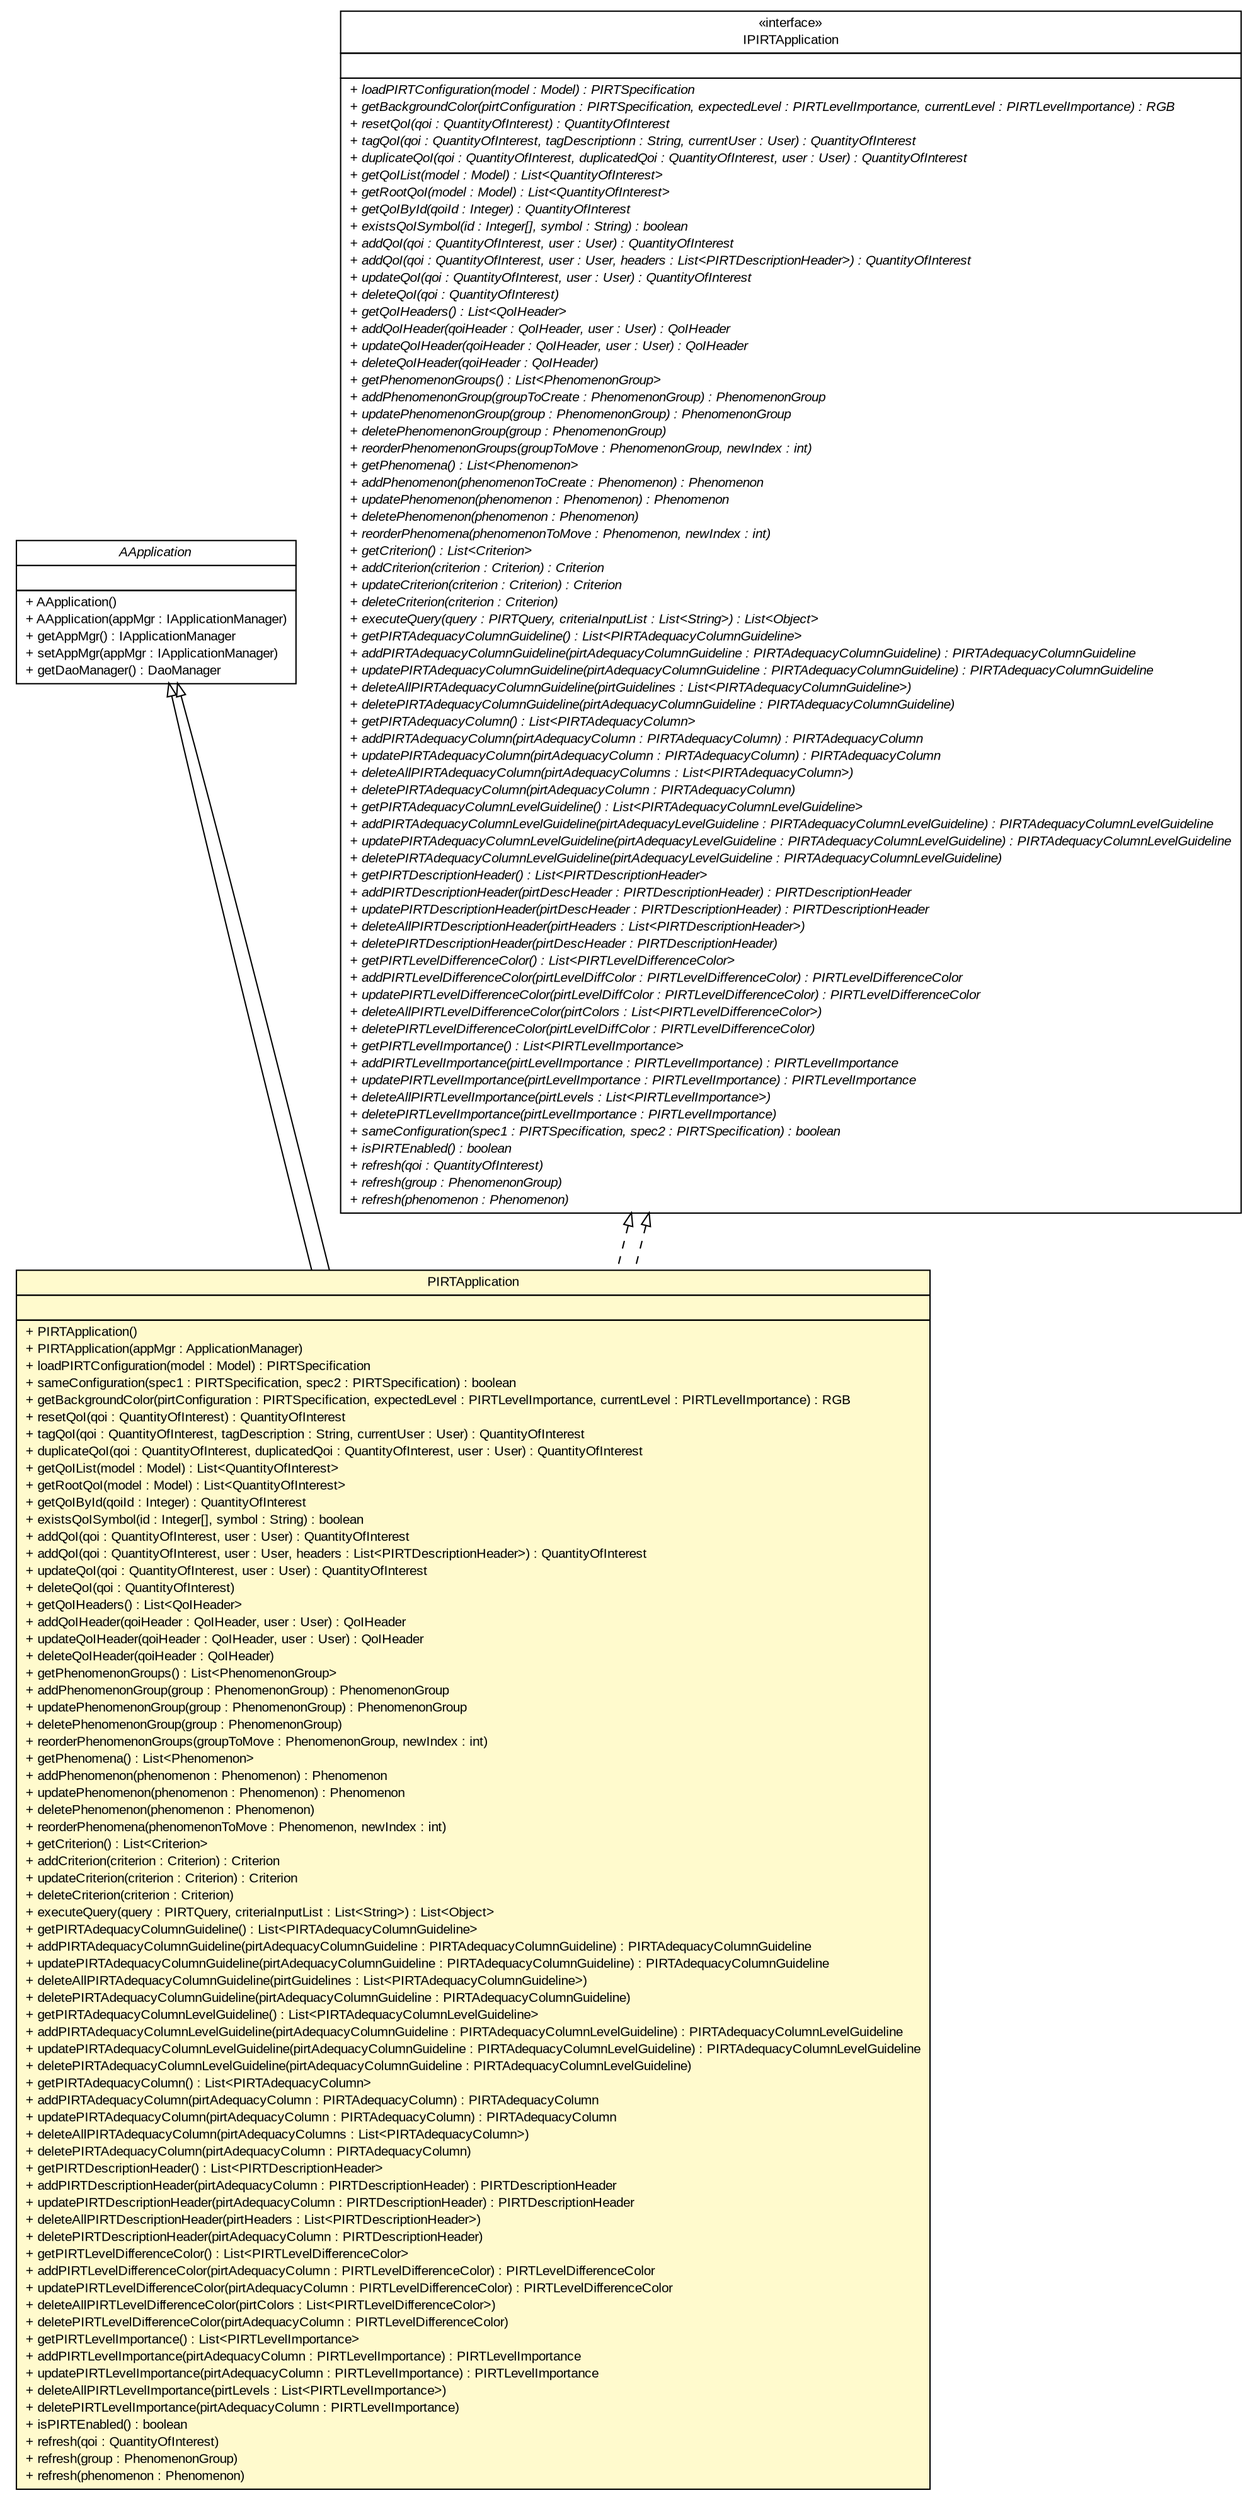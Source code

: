 #!/usr/local/bin/dot
#
# Class diagram 
# Generated by UMLGraph version R5_6-24-gf6e263 (http://www.umlgraph.org/)
#

digraph G {
	edge [fontname="arial",fontsize=10,labelfontname="arial",labelfontsize=10];
	node [fontname="arial",fontsize=10,shape=plaintext];
	nodesep=0.25;
	ranksep=0.5;
	// gov.sandia.cf.application.AApplication
	c317725 [label=<<table title="gov.sandia.cf.application.AApplication" border="0" cellborder="1" cellspacing="0" cellpadding="2" port="p" href="../AApplication.html">
		<tr><td><table border="0" cellspacing="0" cellpadding="1">
<tr><td align="center" balign="center"><font face="arial italic"> AApplication </font></td></tr>
		</table></td></tr>
		<tr><td><table border="0" cellspacing="0" cellpadding="1">
<tr><td align="left" balign="left">  </td></tr>
		</table></td></tr>
		<tr><td><table border="0" cellspacing="0" cellpadding="1">
<tr><td align="left" balign="left"> + AApplication() </td></tr>
<tr><td align="left" balign="left"> + AApplication(appMgr : IApplicationManager) </td></tr>
<tr><td align="left" balign="left"> + getAppMgr() : IApplicationManager </td></tr>
<tr><td align="left" balign="left"> + setAppMgr(appMgr : IApplicationManager) </td></tr>
<tr><td align="left" balign="left"> + getDaoManager() : DaoManager </td></tr>
		</table></td></tr>
		</table>>, URL="../AApplication.html", fontname="arial", fontcolor="black", fontsize=10.0];
	// gov.sandia.cf.application.impl.PIRTApplication
	c317814 [label=<<table title="gov.sandia.cf.application.impl.PIRTApplication" border="0" cellborder="1" cellspacing="0" cellpadding="2" port="p" bgcolor="lemonChiffon" href="./PIRTApplication.html">
		<tr><td><table border="0" cellspacing="0" cellpadding="1">
<tr><td align="center" balign="center"> PIRTApplication </td></tr>
		</table></td></tr>
		<tr><td><table border="0" cellspacing="0" cellpadding="1">
<tr><td align="left" balign="left">  </td></tr>
		</table></td></tr>
		<tr><td><table border="0" cellspacing="0" cellpadding="1">
<tr><td align="left" balign="left"> + PIRTApplication() </td></tr>
<tr><td align="left" balign="left"> + PIRTApplication(appMgr : ApplicationManager) </td></tr>
<tr><td align="left" balign="left"> + loadPIRTConfiguration(model : Model) : PIRTSpecification </td></tr>
<tr><td align="left" balign="left"> + sameConfiguration(spec1 : PIRTSpecification, spec2 : PIRTSpecification) : boolean </td></tr>
<tr><td align="left" balign="left"> + getBackgroundColor(pirtConfiguration : PIRTSpecification, expectedLevel : PIRTLevelImportance, currentLevel : PIRTLevelImportance) : RGB </td></tr>
<tr><td align="left" balign="left"> + resetQoI(qoi : QuantityOfInterest) : QuantityOfInterest </td></tr>
<tr><td align="left" balign="left"> + tagQoI(qoi : QuantityOfInterest, tagDescription : String, currentUser : User) : QuantityOfInterest </td></tr>
<tr><td align="left" balign="left"> + duplicateQoI(qoi : QuantityOfInterest, duplicatedQoi : QuantityOfInterest, user : User) : QuantityOfInterest </td></tr>
<tr><td align="left" balign="left"> + getQoIList(model : Model) : List&lt;QuantityOfInterest&gt; </td></tr>
<tr><td align="left" balign="left"> + getRootQoI(model : Model) : List&lt;QuantityOfInterest&gt; </td></tr>
<tr><td align="left" balign="left"> + getQoIById(qoiId : Integer) : QuantityOfInterest </td></tr>
<tr><td align="left" balign="left"> + existsQoISymbol(id : Integer[], symbol : String) : boolean </td></tr>
<tr><td align="left" balign="left"> + addQoI(qoi : QuantityOfInterest, user : User) : QuantityOfInterest </td></tr>
<tr><td align="left" balign="left"> + addQoI(qoi : QuantityOfInterest, user : User, headers : List&lt;PIRTDescriptionHeader&gt;) : QuantityOfInterest </td></tr>
<tr><td align="left" balign="left"> + updateQoI(qoi : QuantityOfInterest, user : User) : QuantityOfInterest </td></tr>
<tr><td align="left" balign="left"> + deleteQoI(qoi : QuantityOfInterest) </td></tr>
<tr><td align="left" balign="left"> + getQoIHeaders() : List&lt;QoIHeader&gt; </td></tr>
<tr><td align="left" balign="left"> + addQoIHeader(qoiHeader : QoIHeader, user : User) : QoIHeader </td></tr>
<tr><td align="left" balign="left"> + updateQoIHeader(qoiHeader : QoIHeader, user : User) : QoIHeader </td></tr>
<tr><td align="left" balign="left"> + deleteQoIHeader(qoiHeader : QoIHeader) </td></tr>
<tr><td align="left" balign="left"> + getPhenomenonGroups() : List&lt;PhenomenonGroup&gt; </td></tr>
<tr><td align="left" balign="left"> + addPhenomenonGroup(group : PhenomenonGroup) : PhenomenonGroup </td></tr>
<tr><td align="left" balign="left"> + updatePhenomenonGroup(group : PhenomenonGroup) : PhenomenonGroup </td></tr>
<tr><td align="left" balign="left"> + deletePhenomenonGroup(group : PhenomenonGroup) </td></tr>
<tr><td align="left" balign="left"> + reorderPhenomenonGroups(groupToMove : PhenomenonGroup, newIndex : int) </td></tr>
<tr><td align="left" balign="left"> + getPhenomena() : List&lt;Phenomenon&gt; </td></tr>
<tr><td align="left" balign="left"> + addPhenomenon(phenomenon : Phenomenon) : Phenomenon </td></tr>
<tr><td align="left" balign="left"> + updatePhenomenon(phenomenon : Phenomenon) : Phenomenon </td></tr>
<tr><td align="left" balign="left"> + deletePhenomenon(phenomenon : Phenomenon) </td></tr>
<tr><td align="left" balign="left"> + reorderPhenomena(phenomenonToMove : Phenomenon, newIndex : int) </td></tr>
<tr><td align="left" balign="left"> + getCriterion() : List&lt;Criterion&gt; </td></tr>
<tr><td align="left" balign="left"> + addCriterion(criterion : Criterion) : Criterion </td></tr>
<tr><td align="left" balign="left"> + updateCriterion(criterion : Criterion) : Criterion </td></tr>
<tr><td align="left" balign="left"> + deleteCriterion(criterion : Criterion) </td></tr>
<tr><td align="left" balign="left"> + executeQuery(query : PIRTQuery, criteriaInputList : List&lt;String&gt;) : List&lt;Object&gt; </td></tr>
<tr><td align="left" balign="left"> + getPIRTAdequacyColumnGuideline() : List&lt;PIRTAdequacyColumnGuideline&gt; </td></tr>
<tr><td align="left" balign="left"> + addPIRTAdequacyColumnGuideline(pirtAdequacyColumnGuideline : PIRTAdequacyColumnGuideline) : PIRTAdequacyColumnGuideline </td></tr>
<tr><td align="left" balign="left"> + updatePIRTAdequacyColumnGuideline(pirtAdequacyColumnGuideline : PIRTAdequacyColumnGuideline) : PIRTAdequacyColumnGuideline </td></tr>
<tr><td align="left" balign="left"> + deleteAllPIRTAdequacyColumnGuideline(pirtGuidelines : List&lt;PIRTAdequacyColumnGuideline&gt;) </td></tr>
<tr><td align="left" balign="left"> + deletePIRTAdequacyColumnGuideline(pirtAdequacyColumnGuideline : PIRTAdequacyColumnGuideline) </td></tr>
<tr><td align="left" balign="left"> + getPIRTAdequacyColumnLevelGuideline() : List&lt;PIRTAdequacyColumnLevelGuideline&gt; </td></tr>
<tr><td align="left" balign="left"> + addPIRTAdequacyColumnLevelGuideline(pirtAdequacyColumnGuideline : PIRTAdequacyColumnLevelGuideline) : PIRTAdequacyColumnLevelGuideline </td></tr>
<tr><td align="left" balign="left"> + updatePIRTAdequacyColumnLevelGuideline(pirtAdequacyColumnGuideline : PIRTAdequacyColumnLevelGuideline) : PIRTAdequacyColumnLevelGuideline </td></tr>
<tr><td align="left" balign="left"> + deletePIRTAdequacyColumnLevelGuideline(pirtAdequacyColumnGuideline : PIRTAdequacyColumnLevelGuideline) </td></tr>
<tr><td align="left" balign="left"> + getPIRTAdequacyColumn() : List&lt;PIRTAdequacyColumn&gt; </td></tr>
<tr><td align="left" balign="left"> + addPIRTAdequacyColumn(pirtAdequacyColumn : PIRTAdequacyColumn) : PIRTAdequacyColumn </td></tr>
<tr><td align="left" balign="left"> + updatePIRTAdequacyColumn(pirtAdequacyColumn : PIRTAdequacyColumn) : PIRTAdequacyColumn </td></tr>
<tr><td align="left" balign="left"> + deleteAllPIRTAdequacyColumn(pirtAdequacyColumns : List&lt;PIRTAdequacyColumn&gt;) </td></tr>
<tr><td align="left" balign="left"> + deletePIRTAdequacyColumn(pirtAdequacyColumn : PIRTAdequacyColumn) </td></tr>
<tr><td align="left" balign="left"> + getPIRTDescriptionHeader() : List&lt;PIRTDescriptionHeader&gt; </td></tr>
<tr><td align="left" balign="left"> + addPIRTDescriptionHeader(pirtAdequacyColumn : PIRTDescriptionHeader) : PIRTDescriptionHeader </td></tr>
<tr><td align="left" balign="left"> + updatePIRTDescriptionHeader(pirtAdequacyColumn : PIRTDescriptionHeader) : PIRTDescriptionHeader </td></tr>
<tr><td align="left" balign="left"> + deleteAllPIRTDescriptionHeader(pirtHeaders : List&lt;PIRTDescriptionHeader&gt;) </td></tr>
<tr><td align="left" balign="left"> + deletePIRTDescriptionHeader(pirtAdequacyColumn : PIRTDescriptionHeader) </td></tr>
<tr><td align="left" balign="left"> + getPIRTLevelDifferenceColor() : List&lt;PIRTLevelDifferenceColor&gt; </td></tr>
<tr><td align="left" balign="left"> + addPIRTLevelDifferenceColor(pirtAdequacyColumn : PIRTLevelDifferenceColor) : PIRTLevelDifferenceColor </td></tr>
<tr><td align="left" balign="left"> + updatePIRTLevelDifferenceColor(pirtAdequacyColumn : PIRTLevelDifferenceColor) : PIRTLevelDifferenceColor </td></tr>
<tr><td align="left" balign="left"> + deleteAllPIRTLevelDifferenceColor(pirtColors : List&lt;PIRTLevelDifferenceColor&gt;) </td></tr>
<tr><td align="left" balign="left"> + deletePIRTLevelDifferenceColor(pirtAdequacyColumn : PIRTLevelDifferenceColor) </td></tr>
<tr><td align="left" balign="left"> + getPIRTLevelImportance() : List&lt;PIRTLevelImportance&gt; </td></tr>
<tr><td align="left" balign="left"> + addPIRTLevelImportance(pirtAdequacyColumn : PIRTLevelImportance) : PIRTLevelImportance </td></tr>
<tr><td align="left" balign="left"> + updatePIRTLevelImportance(pirtAdequacyColumn : PIRTLevelImportance) : PIRTLevelImportance </td></tr>
<tr><td align="left" balign="left"> + deleteAllPIRTLevelImportance(pirtLevels : List&lt;PIRTLevelImportance&gt;) </td></tr>
<tr><td align="left" balign="left"> + deletePIRTLevelImportance(pirtAdequacyColumn : PIRTLevelImportance) </td></tr>
<tr><td align="left" balign="left"> + isPIRTEnabled() : boolean </td></tr>
<tr><td align="left" balign="left"> + refresh(qoi : QuantityOfInterest) </td></tr>
<tr><td align="left" balign="left"> + refresh(group : PhenomenonGroup) </td></tr>
<tr><td align="left" balign="left"> + refresh(phenomenon : Phenomenon) </td></tr>
		</table></td></tr>
		</table>>, URL="./PIRTApplication.html", fontname="arial", fontcolor="black", fontsize=10.0];
	// gov.sandia.cf.application.IPIRTApplication
	c317826 [label=<<table title="gov.sandia.cf.application.IPIRTApplication" border="0" cellborder="1" cellspacing="0" cellpadding="2" port="p" href="../IPIRTApplication.html">
		<tr><td><table border="0" cellspacing="0" cellpadding="1">
<tr><td align="center" balign="center"> &#171;interface&#187; </td></tr>
<tr><td align="center" balign="center"> IPIRTApplication </td></tr>
		</table></td></tr>
		<tr><td><table border="0" cellspacing="0" cellpadding="1">
<tr><td align="left" balign="left">  </td></tr>
		</table></td></tr>
		<tr><td><table border="0" cellspacing="0" cellpadding="1">
<tr><td align="left" balign="left"><font face="arial italic" point-size="10.0"> + loadPIRTConfiguration(model : Model) : PIRTSpecification </font></td></tr>
<tr><td align="left" balign="left"><font face="arial italic" point-size="10.0"> + getBackgroundColor(pirtConfiguration : PIRTSpecification, expectedLevel : PIRTLevelImportance, currentLevel : PIRTLevelImportance) : RGB </font></td></tr>
<tr><td align="left" balign="left"><font face="arial italic" point-size="10.0"> + resetQoI(qoi : QuantityOfInterest) : QuantityOfInterest </font></td></tr>
<tr><td align="left" balign="left"><font face="arial italic" point-size="10.0"> + tagQoI(qoi : QuantityOfInterest, tagDescriptionn : String, currentUser : User) : QuantityOfInterest </font></td></tr>
<tr><td align="left" balign="left"><font face="arial italic" point-size="10.0"> + duplicateQoI(qoi : QuantityOfInterest, duplicatedQoi : QuantityOfInterest, user : User) : QuantityOfInterest </font></td></tr>
<tr><td align="left" balign="left"><font face="arial italic" point-size="10.0"> + getQoIList(model : Model) : List&lt;QuantityOfInterest&gt; </font></td></tr>
<tr><td align="left" balign="left"><font face="arial italic" point-size="10.0"> + getRootQoI(model : Model) : List&lt;QuantityOfInterest&gt; </font></td></tr>
<tr><td align="left" balign="left"><font face="arial italic" point-size="10.0"> + getQoIById(qoiId : Integer) : QuantityOfInterest </font></td></tr>
<tr><td align="left" balign="left"><font face="arial italic" point-size="10.0"> + existsQoISymbol(id : Integer[], symbol : String) : boolean </font></td></tr>
<tr><td align="left" balign="left"><font face="arial italic" point-size="10.0"> + addQoI(qoi : QuantityOfInterest, user : User) : QuantityOfInterest </font></td></tr>
<tr><td align="left" balign="left"><font face="arial italic" point-size="10.0"> + addQoI(qoi : QuantityOfInterest, user : User, headers : List&lt;PIRTDescriptionHeader&gt;) : QuantityOfInterest </font></td></tr>
<tr><td align="left" balign="left"><font face="arial italic" point-size="10.0"> + updateQoI(qoi : QuantityOfInterest, user : User) : QuantityOfInterest </font></td></tr>
<tr><td align="left" balign="left"><font face="arial italic" point-size="10.0"> + deleteQoI(qoi : QuantityOfInterest) </font></td></tr>
<tr><td align="left" balign="left"><font face="arial italic" point-size="10.0"> + getQoIHeaders() : List&lt;QoIHeader&gt; </font></td></tr>
<tr><td align="left" balign="left"><font face="arial italic" point-size="10.0"> + addQoIHeader(qoiHeader : QoIHeader, user : User) : QoIHeader </font></td></tr>
<tr><td align="left" balign="left"><font face="arial italic" point-size="10.0"> + updateQoIHeader(qoiHeader : QoIHeader, user : User) : QoIHeader </font></td></tr>
<tr><td align="left" balign="left"><font face="arial italic" point-size="10.0"> + deleteQoIHeader(qoiHeader : QoIHeader) </font></td></tr>
<tr><td align="left" balign="left"><font face="arial italic" point-size="10.0"> + getPhenomenonGroups() : List&lt;PhenomenonGroup&gt; </font></td></tr>
<tr><td align="left" balign="left"><font face="arial italic" point-size="10.0"> + addPhenomenonGroup(groupToCreate : PhenomenonGroup) : PhenomenonGroup </font></td></tr>
<tr><td align="left" balign="left"><font face="arial italic" point-size="10.0"> + updatePhenomenonGroup(group : PhenomenonGroup) : PhenomenonGroup </font></td></tr>
<tr><td align="left" balign="left"><font face="arial italic" point-size="10.0"> + deletePhenomenonGroup(group : PhenomenonGroup) </font></td></tr>
<tr><td align="left" balign="left"><font face="arial italic" point-size="10.0"> + reorderPhenomenonGroups(groupToMove : PhenomenonGroup, newIndex : int) </font></td></tr>
<tr><td align="left" balign="left"><font face="arial italic" point-size="10.0"> + getPhenomena() : List&lt;Phenomenon&gt; </font></td></tr>
<tr><td align="left" balign="left"><font face="arial italic" point-size="10.0"> + addPhenomenon(phenomenonToCreate : Phenomenon) : Phenomenon </font></td></tr>
<tr><td align="left" balign="left"><font face="arial italic" point-size="10.0"> + updatePhenomenon(phenomenon : Phenomenon) : Phenomenon </font></td></tr>
<tr><td align="left" balign="left"><font face="arial italic" point-size="10.0"> + deletePhenomenon(phenomenon : Phenomenon) </font></td></tr>
<tr><td align="left" balign="left"><font face="arial italic" point-size="10.0"> + reorderPhenomena(phenomenonToMove : Phenomenon, newIndex : int) </font></td></tr>
<tr><td align="left" balign="left"><font face="arial italic" point-size="10.0"> + getCriterion() : List&lt;Criterion&gt; </font></td></tr>
<tr><td align="left" balign="left"><font face="arial italic" point-size="10.0"> + addCriterion(criterion : Criterion) : Criterion </font></td></tr>
<tr><td align="left" balign="left"><font face="arial italic" point-size="10.0"> + updateCriterion(criterion : Criterion) : Criterion </font></td></tr>
<tr><td align="left" balign="left"><font face="arial italic" point-size="10.0"> + deleteCriterion(criterion : Criterion) </font></td></tr>
<tr><td align="left" balign="left"><font face="arial italic" point-size="10.0"> + executeQuery(query : PIRTQuery, criteriaInputList : List&lt;String&gt;) : List&lt;Object&gt; </font></td></tr>
<tr><td align="left" balign="left"><font face="arial italic" point-size="10.0"> + getPIRTAdequacyColumnGuideline() : List&lt;PIRTAdequacyColumnGuideline&gt; </font></td></tr>
<tr><td align="left" balign="left"><font face="arial italic" point-size="10.0"> + addPIRTAdequacyColumnGuideline(pirtAdequacyColumnGuideline : PIRTAdequacyColumnGuideline) : PIRTAdequacyColumnGuideline </font></td></tr>
<tr><td align="left" balign="left"><font face="arial italic" point-size="10.0"> + updatePIRTAdequacyColumnGuideline(pirtAdequacyColumnGuideline : PIRTAdequacyColumnGuideline) : PIRTAdequacyColumnGuideline </font></td></tr>
<tr><td align="left" balign="left"><font face="arial italic" point-size="10.0"> + deleteAllPIRTAdequacyColumnGuideline(pirtGuidelines : List&lt;PIRTAdequacyColumnGuideline&gt;) </font></td></tr>
<tr><td align="left" balign="left"><font face="arial italic" point-size="10.0"> + deletePIRTAdequacyColumnGuideline(pirtAdequacyColumnGuideline : PIRTAdequacyColumnGuideline) </font></td></tr>
<tr><td align="left" balign="left"><font face="arial italic" point-size="10.0"> + getPIRTAdequacyColumn() : List&lt;PIRTAdequacyColumn&gt; </font></td></tr>
<tr><td align="left" balign="left"><font face="arial italic" point-size="10.0"> + addPIRTAdequacyColumn(pirtAdequacyColumn : PIRTAdequacyColumn) : PIRTAdequacyColumn </font></td></tr>
<tr><td align="left" balign="left"><font face="arial italic" point-size="10.0"> + updatePIRTAdequacyColumn(pirtAdequacyColumn : PIRTAdequacyColumn) : PIRTAdequacyColumn </font></td></tr>
<tr><td align="left" balign="left"><font face="arial italic" point-size="10.0"> + deleteAllPIRTAdequacyColumn(pirtAdequacyColumns : List&lt;PIRTAdequacyColumn&gt;) </font></td></tr>
<tr><td align="left" balign="left"><font face="arial italic" point-size="10.0"> + deletePIRTAdequacyColumn(pirtAdequacyColumn : PIRTAdequacyColumn) </font></td></tr>
<tr><td align="left" balign="left"><font face="arial italic" point-size="10.0"> + getPIRTAdequacyColumnLevelGuideline() : List&lt;PIRTAdequacyColumnLevelGuideline&gt; </font></td></tr>
<tr><td align="left" balign="left"><font face="arial italic" point-size="10.0"> + addPIRTAdequacyColumnLevelGuideline(pirtAdequacyLevelGuideline : PIRTAdequacyColumnLevelGuideline) : PIRTAdequacyColumnLevelGuideline </font></td></tr>
<tr><td align="left" balign="left"><font face="arial italic" point-size="10.0"> + updatePIRTAdequacyColumnLevelGuideline(pirtAdequacyLevelGuideline : PIRTAdequacyColumnLevelGuideline) : PIRTAdequacyColumnLevelGuideline </font></td></tr>
<tr><td align="left" balign="left"><font face="arial italic" point-size="10.0"> + deletePIRTAdequacyColumnLevelGuideline(pirtAdequacyLevelGuideline : PIRTAdequacyColumnLevelGuideline) </font></td></tr>
<tr><td align="left" balign="left"><font face="arial italic" point-size="10.0"> + getPIRTDescriptionHeader() : List&lt;PIRTDescriptionHeader&gt; </font></td></tr>
<tr><td align="left" balign="left"><font face="arial italic" point-size="10.0"> + addPIRTDescriptionHeader(pirtDescHeader : PIRTDescriptionHeader) : PIRTDescriptionHeader </font></td></tr>
<tr><td align="left" balign="left"><font face="arial italic" point-size="10.0"> + updatePIRTDescriptionHeader(pirtDescHeader : PIRTDescriptionHeader) : PIRTDescriptionHeader </font></td></tr>
<tr><td align="left" balign="left"><font face="arial italic" point-size="10.0"> + deleteAllPIRTDescriptionHeader(pirtHeaders : List&lt;PIRTDescriptionHeader&gt;) </font></td></tr>
<tr><td align="left" balign="left"><font face="arial italic" point-size="10.0"> + deletePIRTDescriptionHeader(pirtDescHeader : PIRTDescriptionHeader) </font></td></tr>
<tr><td align="left" balign="left"><font face="arial italic" point-size="10.0"> + getPIRTLevelDifferenceColor() : List&lt;PIRTLevelDifferenceColor&gt; </font></td></tr>
<tr><td align="left" balign="left"><font face="arial italic" point-size="10.0"> + addPIRTLevelDifferenceColor(pirtLevelDiffColor : PIRTLevelDifferenceColor) : PIRTLevelDifferenceColor </font></td></tr>
<tr><td align="left" balign="left"><font face="arial italic" point-size="10.0"> + updatePIRTLevelDifferenceColor(pirtLevelDiffColor : PIRTLevelDifferenceColor) : PIRTLevelDifferenceColor </font></td></tr>
<tr><td align="left" balign="left"><font face="arial italic" point-size="10.0"> + deleteAllPIRTLevelDifferenceColor(pirtColors : List&lt;PIRTLevelDifferenceColor&gt;) </font></td></tr>
<tr><td align="left" balign="left"><font face="arial italic" point-size="10.0"> + deletePIRTLevelDifferenceColor(pirtLevelDiffColor : PIRTLevelDifferenceColor) </font></td></tr>
<tr><td align="left" balign="left"><font face="arial italic" point-size="10.0"> + getPIRTLevelImportance() : List&lt;PIRTLevelImportance&gt; </font></td></tr>
<tr><td align="left" balign="left"><font face="arial italic" point-size="10.0"> + addPIRTLevelImportance(pirtLevelImportance : PIRTLevelImportance) : PIRTLevelImportance </font></td></tr>
<tr><td align="left" balign="left"><font face="arial italic" point-size="10.0"> + updatePIRTLevelImportance(pirtLevelImportance : PIRTLevelImportance) : PIRTLevelImportance </font></td></tr>
<tr><td align="left" balign="left"><font face="arial italic" point-size="10.0"> + deleteAllPIRTLevelImportance(pirtLevels : List&lt;PIRTLevelImportance&gt;) </font></td></tr>
<tr><td align="left" balign="left"><font face="arial italic" point-size="10.0"> + deletePIRTLevelImportance(pirtLevelImportance : PIRTLevelImportance) </font></td></tr>
<tr><td align="left" balign="left"><font face="arial italic" point-size="10.0"> + sameConfiguration(spec1 : PIRTSpecification, spec2 : PIRTSpecification) : boolean </font></td></tr>
<tr><td align="left" balign="left"><font face="arial italic" point-size="10.0"> + isPIRTEnabled() : boolean </font></td></tr>
<tr><td align="left" balign="left"><font face="arial italic" point-size="10.0"> + refresh(qoi : QuantityOfInterest) </font></td></tr>
<tr><td align="left" balign="left"><font face="arial italic" point-size="10.0"> + refresh(group : PhenomenonGroup) </font></td></tr>
<tr><td align="left" balign="left"><font face="arial italic" point-size="10.0"> + refresh(phenomenon : Phenomenon) </font></td></tr>
		</table></td></tr>
		</table>>, URL="../IPIRTApplication.html", fontname="arial", fontcolor="black", fontsize=10.0];
	//gov.sandia.cf.application.impl.PIRTApplication extends gov.sandia.cf.application.AApplication
	c317725:p -> c317814:p [dir=back,arrowtail=empty];
	//gov.sandia.cf.application.impl.PIRTApplication implements gov.sandia.cf.application.IPIRTApplication
	c317826:p -> c317814:p [dir=back,arrowtail=empty,style=dashed];
	//gov.sandia.cf.application.impl.PIRTApplication extends gov.sandia.cf.application.AApplication
	c317725:p -> c317814:p [dir=back,arrowtail=empty];
	//gov.sandia.cf.application.impl.PIRTApplication implements gov.sandia.cf.application.IPIRTApplication
	c317826:p -> c317814:p [dir=back,arrowtail=empty,style=dashed];
}

